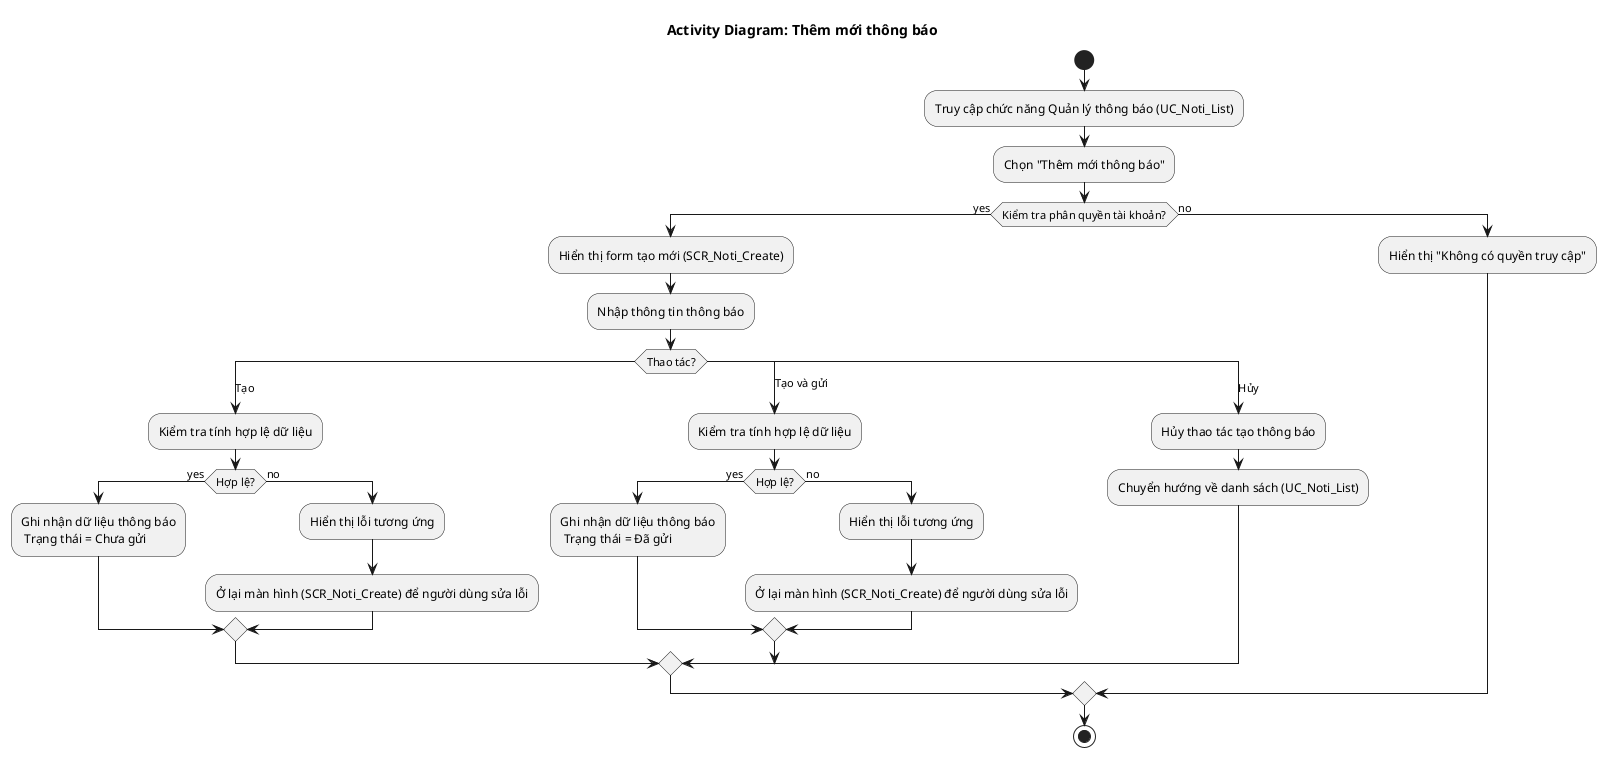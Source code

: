 @startuml AD_Noti_Create
!pragma layout smetana
title Activity Diagram: Thêm mới thông báo
start
:Truy cập chức năng Quản lý thông báo (UC_Noti_List);
:Chọn "Thêm mới thông báo";
if (Kiểm tra phân quyền tài khoản?) then (yes)
    :Hiển thị form tạo mới (SCR_Noti_Create);
    :Nhập thông tin thông báo;
    switch (Thao tác?)
        case (Tạo)
        :Kiểm tra tính hợp lệ dữ liệu;
        if (Hợp lệ?) then (yes)
            :Ghi nhận dữ liệu thông báo\n Trạng thái = Chưa gửi;
        else (no)
            :Hiển thị lỗi tương ứng;
            :Ở lại màn hình (SCR_Noti_Create) để người dùng sửa lỗi;
        endif
        case (Tạo và gửi)
        :Kiểm tra tính hợp lệ dữ liệu;
        if (Hợp lệ?) then (yes)
            :Ghi nhận dữ liệu thông báo\n Trạng thái = Đã gửi;
        else (no)
            :Hiển thị lỗi tương ứng;
            :Ở lại màn hình (SCR_Noti_Create) để người dùng sửa lỗi;
        endif
        case (Hủy)
        :Hủy thao tác tạo thông báo;
        :Chuyển hướng về danh sách (UC_Noti_List);
    endswitch
else (no)
    :Hiển thị "Không có quyền truy cập";
endif 
stop
@enduml
